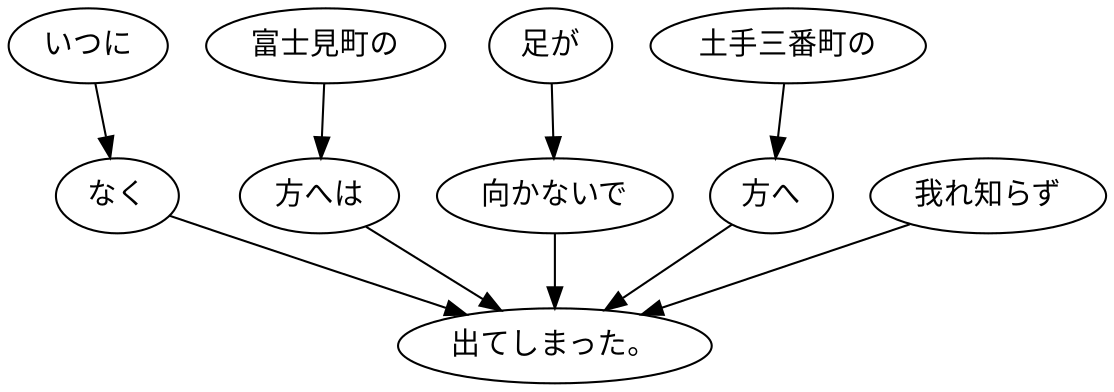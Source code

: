 digraph graph1058 {
	node0 [label="いつに"];
	node1 [label="なく"];
	node2 [label="富士見町の"];
	node3 [label="方へは"];
	node4 [label="足が"];
	node5 [label="向かないで"];
	node6 [label="土手三番町の"];
	node7 [label="方へ"];
	node8 [label="我れ知らず"];
	node9 [label="出てしまった。"];
	node0 -> node1;
	node1 -> node9;
	node2 -> node3;
	node3 -> node9;
	node4 -> node5;
	node5 -> node9;
	node6 -> node7;
	node7 -> node9;
	node8 -> node9;
}
